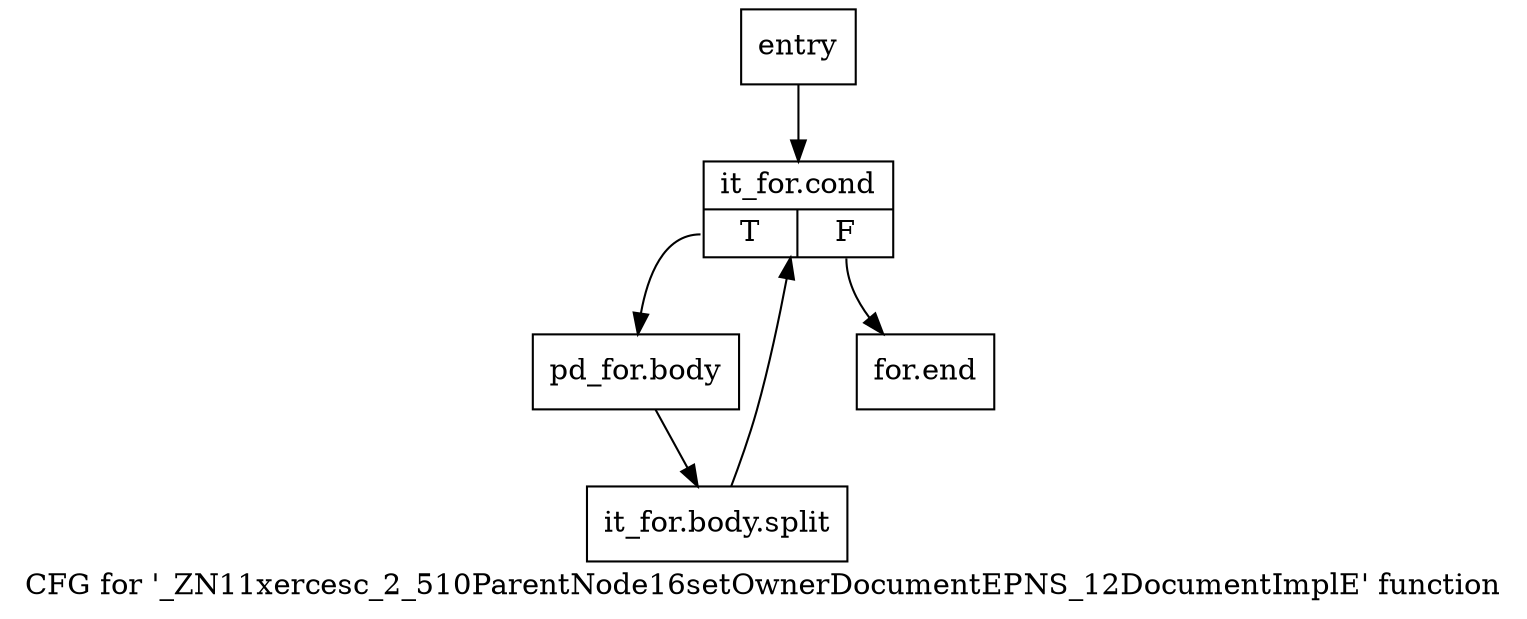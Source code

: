 digraph "CFG for '_ZN11xercesc_2_510ParentNode16setOwnerDocumentEPNS_12DocumentImplE' function" {
	label="CFG for '_ZN11xercesc_2_510ParentNode16setOwnerDocumentEPNS_12DocumentImplE' function";

	Node0x3c357e0 [shape=record,label="{entry}"];
	Node0x3c357e0 -> Node0x3c35830;
	Node0x3c35830 [shape=record,label="{it_for.cond|{<s0>T|<s1>F}}"];
	Node0x3c35830:s0 -> Node0x3c35880;
	Node0x3c35830:s1 -> Node0x3c358d0;
	Node0x3c35880 [shape=record,label="{pd_for.body}"];
	Node0x3c35880 -> Node0xac5f3d0;
	Node0xac5f3d0 [shape=record,label="{it_for.body.split}"];
	Node0xac5f3d0 -> Node0x3c35830;
	Node0x3c358d0 [shape=record,label="{for.end}"];
}
